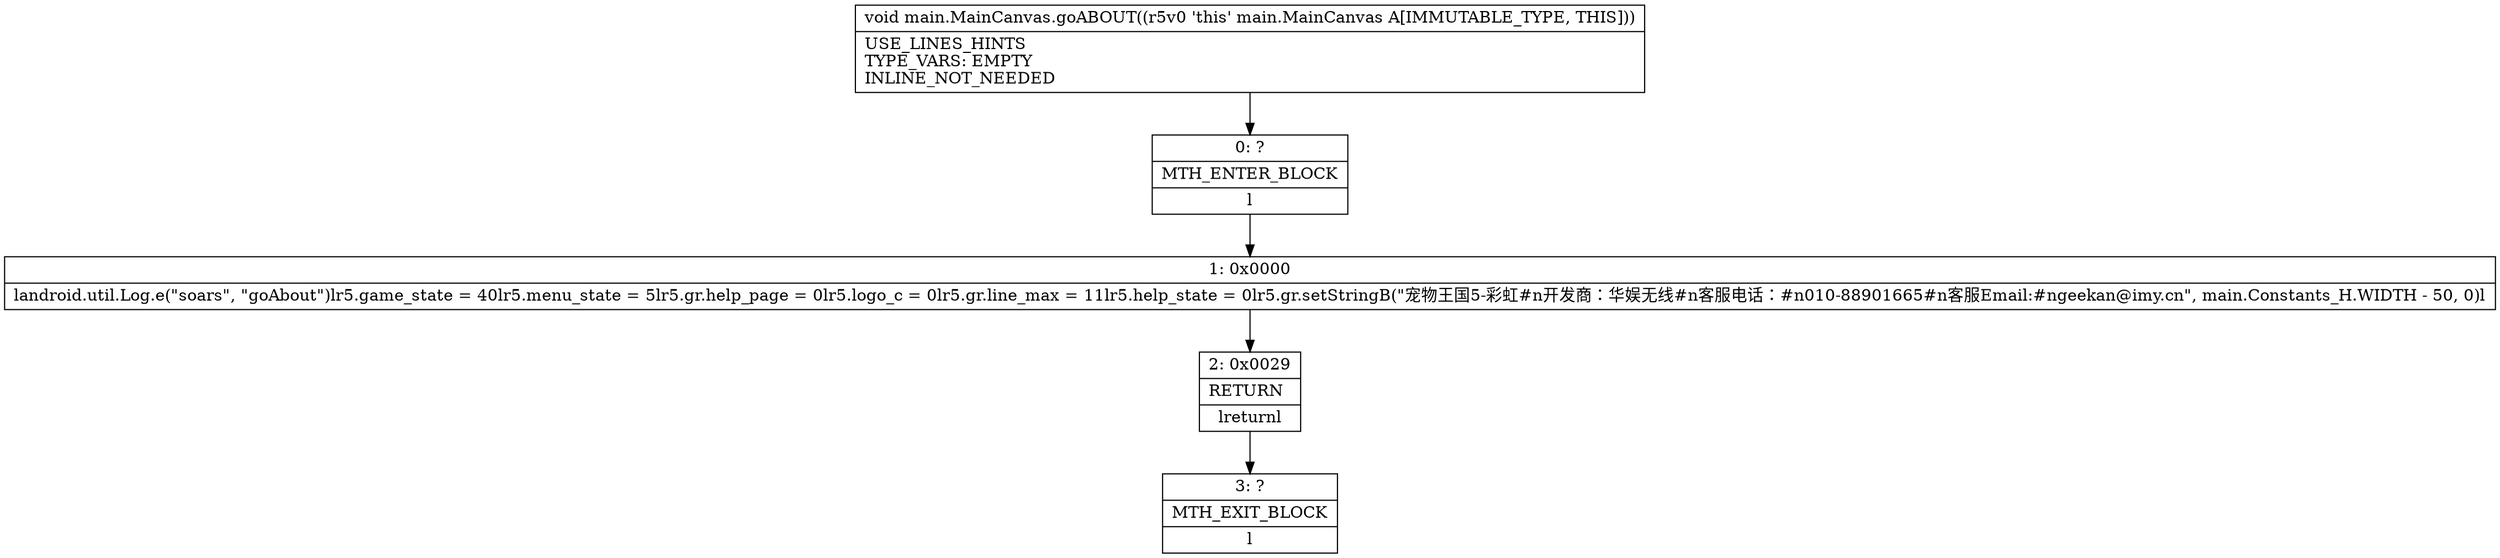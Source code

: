 digraph "CFG formain.MainCanvas.goABOUT()V" {
Node_0 [shape=record,label="{0\:\ ?|MTH_ENTER_BLOCK\l|l}"];
Node_1 [shape=record,label="{1\:\ 0x0000|landroid.util.Log.e(\"soars\", \"goAbout\")lr5.game_state = 40lr5.menu_state = 5lr5.gr.help_page = 0lr5.logo_c = 0lr5.gr.line_max = 11lr5.help_state = 0lr5.gr.setStringB(\"宠物王国5\-彩虹#n开发商：华娱无线#n客服电话：#n010\-88901665#n客服Email:#ngeekan@imy.cn\", main.Constants_H.WIDTH \- 50, 0)l}"];
Node_2 [shape=record,label="{2\:\ 0x0029|RETURN\l|lreturnl}"];
Node_3 [shape=record,label="{3\:\ ?|MTH_EXIT_BLOCK\l|l}"];
MethodNode[shape=record,label="{void main.MainCanvas.goABOUT((r5v0 'this' main.MainCanvas A[IMMUTABLE_TYPE, THIS]))  | USE_LINES_HINTS\lTYPE_VARS: EMPTY\lINLINE_NOT_NEEDED\l}"];
MethodNode -> Node_0;
Node_0 -> Node_1;
Node_1 -> Node_2;
Node_2 -> Node_3;
}

